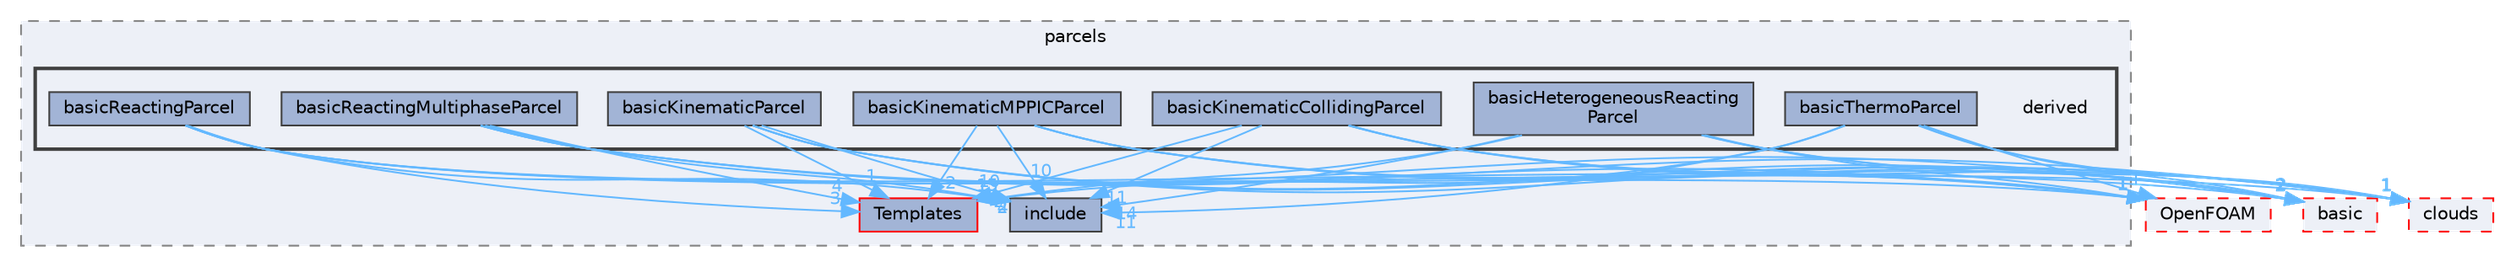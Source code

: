 digraph "src/lagrangian/intermediate/parcels/derived"
{
 // LATEX_PDF_SIZE
  bgcolor="transparent";
  edge [fontname=Helvetica,fontsize=10,labelfontname=Helvetica,labelfontsize=10];
  node [fontname=Helvetica,fontsize=10,shape=box,height=0.2,width=0.4];
  compound=true
  subgraph clusterdir_b8d19ddbdf0975644e34192d6313800e {
    graph [ bgcolor="#edf0f7", pencolor="grey50", label="parcels", fontname=Helvetica,fontsize=10 style="filled,dashed", URL="dir_b8d19ddbdf0975644e34192d6313800e.html",tooltip=""]
  dir_0e9805b96b2bf461314a136059d44950 [label="Templates", fillcolor="#a2b4d6", color="red", style="filled", URL="dir_0e9805b96b2bf461314a136059d44950.html",tooltip=""];
  dir_5ad2c1d6ebf0f238b9e7d5151a24f37c [label="include", fillcolor="#a2b4d6", color="grey25", style="filled", URL="dir_5ad2c1d6ebf0f238b9e7d5151a24f37c.html",tooltip=""];
  subgraph clusterdir_d25ce32b8f85f1a08cd016b541e3d76e {
    graph [ bgcolor="#edf0f7", pencolor="grey25", label="", fontname=Helvetica,fontsize=10 style="filled,bold", URL="dir_d25ce32b8f85f1a08cd016b541e3d76e.html",tooltip=""]
    dir_d25ce32b8f85f1a08cd016b541e3d76e [shape=plaintext, label="derived"];
  dir_305e62790a7bd297a171fb011190a979 [label="basicHeterogeneousReacting\lParcel", fillcolor="#a2b4d6", color="grey25", style="filled", URL="dir_305e62790a7bd297a171fb011190a979.html",tooltip=""];
  dir_8385f506955519e7fb605d498ea369ab [label="basicKinematicCollidingParcel", fillcolor="#a2b4d6", color="grey25", style="filled", URL="dir_8385f506955519e7fb605d498ea369ab.html",tooltip=""];
  dir_bd7333e83632f0ae52d8ae573767a17d [label="basicKinematicMPPICParcel", fillcolor="#a2b4d6", color="grey25", style="filled", URL="dir_bd7333e83632f0ae52d8ae573767a17d.html",tooltip=""];
  dir_49c3f7a7bdb96fe06ddd56861c51aa7e [label="basicKinematicParcel", fillcolor="#a2b4d6", color="grey25", style="filled", URL="dir_49c3f7a7bdb96fe06ddd56861c51aa7e.html",tooltip=""];
  dir_29fea13ed0328410e10c2008cd538033 [label="basicReactingMultiphaseParcel", fillcolor="#a2b4d6", color="grey25", style="filled", URL="dir_29fea13ed0328410e10c2008cd538033.html",tooltip=""];
  dir_087b6e12855ff7752791f87375553a21 [label="basicReactingParcel", fillcolor="#a2b4d6", color="grey25", style="filled", URL="dir_087b6e12855ff7752791f87375553a21.html",tooltip=""];
  dir_069ad4dd3a90f1e86b8379e8674150c6 [label="basicThermoParcel", fillcolor="#a2b4d6", color="grey25", style="filled", URL="dir_069ad4dd3a90f1e86b8379e8674150c6.html",tooltip=""];
  }
  }
  dir_584e0ab0901b4327f36f4285cac7f2f8 [label="basic", fillcolor="#edf0f7", color="red", style="filled,dashed", URL="dir_584e0ab0901b4327f36f4285cac7f2f8.html",tooltip=""];
  dir_bdd630a78c14e3d279a2564e7964fc69 [label="clouds", fillcolor="#edf0f7", color="red", style="filled,dashed", URL="dir_bdd630a78c14e3d279a2564e7964fc69.html",tooltip=""];
  dir_c5473ff19b20e6ec4dfe5c310b3778a8 [label="OpenFOAM", fillcolor="#edf0f7", color="red", style="filled,dashed", URL="dir_c5473ff19b20e6ec4dfe5c310b3778a8.html",tooltip=""];
  dir_305e62790a7bd297a171fb011190a979->dir_0e9805b96b2bf461314a136059d44950 [headlabel="4", labeldistance=1.5 headhref="dir_000224_003976.html" href="dir_000224_003976.html" color="steelblue1" fontcolor="steelblue1"];
  dir_305e62790a7bd297a171fb011190a979->dir_584e0ab0901b4327f36f4285cac7f2f8 [headlabel="2", labeldistance=1.5 headhref="dir_000224_000211.html" href="dir_000224_000211.html" color="steelblue1" fontcolor="steelblue1"];
  dir_305e62790a7bd297a171fb011190a979->dir_5ad2c1d6ebf0f238b9e7d5151a24f37c [headlabel="14", labeldistance=1.5 headhref="dir_000224_001801.html" href="dir_000224_001801.html" color="steelblue1" fontcolor="steelblue1"];
  dir_305e62790a7bd297a171fb011190a979->dir_bdd630a78c14e3d279a2564e7964fc69 [headlabel="1", labeldistance=1.5 headhref="dir_000224_000508.html" href="dir_000224_000508.html" color="steelblue1" fontcolor="steelblue1"];
  dir_305e62790a7bd297a171fb011190a979->dir_c5473ff19b20e6ec4dfe5c310b3778a8 [headlabel="1", labeldistance=1.5 headhref="dir_000224_002695.html" href="dir_000224_002695.html" color="steelblue1" fontcolor="steelblue1"];
  dir_8385f506955519e7fb605d498ea369ab->dir_0e9805b96b2bf461314a136059d44950 [headlabel="2", labeldistance=1.5 headhref="dir_000228_003976.html" href="dir_000228_003976.html" color="steelblue1" fontcolor="steelblue1"];
  dir_8385f506955519e7fb605d498ea369ab->dir_584e0ab0901b4327f36f4285cac7f2f8 [headlabel="2", labeldistance=1.5 headhref="dir_000228_000211.html" href="dir_000228_000211.html" color="steelblue1" fontcolor="steelblue1"];
  dir_8385f506955519e7fb605d498ea369ab->dir_5ad2c1d6ebf0f238b9e7d5151a24f37c [headlabel="11", labeldistance=1.5 headhref="dir_000228_001801.html" href="dir_000228_001801.html" color="steelblue1" fontcolor="steelblue1"];
  dir_8385f506955519e7fb605d498ea369ab->dir_bdd630a78c14e3d279a2564e7964fc69 [headlabel="1", labeldistance=1.5 headhref="dir_000228_000508.html" href="dir_000228_000508.html" color="steelblue1" fontcolor="steelblue1"];
  dir_8385f506955519e7fb605d498ea369ab->dir_c5473ff19b20e6ec4dfe5c310b3778a8 [headlabel="1", labeldistance=1.5 headhref="dir_000228_002695.html" href="dir_000228_002695.html" color="steelblue1" fontcolor="steelblue1"];
  dir_bd7333e83632f0ae52d8ae573767a17d->dir_0e9805b96b2bf461314a136059d44950 [headlabel="2", labeldistance=1.5 headhref="dir_000231_003976.html" href="dir_000231_003976.html" color="steelblue1" fontcolor="steelblue1"];
  dir_bd7333e83632f0ae52d8ae573767a17d->dir_584e0ab0901b4327f36f4285cac7f2f8 [headlabel="2", labeldistance=1.5 headhref="dir_000231_000211.html" href="dir_000231_000211.html" color="steelblue1" fontcolor="steelblue1"];
  dir_bd7333e83632f0ae52d8ae573767a17d->dir_5ad2c1d6ebf0f238b9e7d5151a24f37c [headlabel="10", labeldistance=1.5 headhref="dir_000231_001801.html" href="dir_000231_001801.html" color="steelblue1" fontcolor="steelblue1"];
  dir_bd7333e83632f0ae52d8ae573767a17d->dir_bdd630a78c14e3d279a2564e7964fc69 [headlabel="1", labeldistance=1.5 headhref="dir_000231_000508.html" href="dir_000231_000508.html" color="steelblue1" fontcolor="steelblue1"];
  dir_bd7333e83632f0ae52d8ae573767a17d->dir_c5473ff19b20e6ec4dfe5c310b3778a8 [headlabel="1", labeldistance=1.5 headhref="dir_000231_002695.html" href="dir_000231_002695.html" color="steelblue1" fontcolor="steelblue1"];
  dir_49c3f7a7bdb96fe06ddd56861c51aa7e->dir_0e9805b96b2bf461314a136059d44950 [headlabel="1", labeldistance=1.5 headhref="dir_000233_003976.html" href="dir_000233_003976.html" color="steelblue1" fontcolor="steelblue1"];
  dir_49c3f7a7bdb96fe06ddd56861c51aa7e->dir_584e0ab0901b4327f36f4285cac7f2f8 [headlabel="2", labeldistance=1.5 headhref="dir_000233_000211.html" href="dir_000233_000211.html" color="steelblue1" fontcolor="steelblue1"];
  dir_49c3f7a7bdb96fe06ddd56861c51aa7e->dir_5ad2c1d6ebf0f238b9e7d5151a24f37c [headlabel="10", labeldistance=1.5 headhref="dir_000233_001801.html" href="dir_000233_001801.html" color="steelblue1" fontcolor="steelblue1"];
  dir_49c3f7a7bdb96fe06ddd56861c51aa7e->dir_bdd630a78c14e3d279a2564e7964fc69 [headlabel="1", labeldistance=1.5 headhref="dir_000233_000508.html" href="dir_000233_000508.html" color="steelblue1" fontcolor="steelblue1"];
  dir_49c3f7a7bdb96fe06ddd56861c51aa7e->dir_c5473ff19b20e6ec4dfe5c310b3778a8 [headlabel="1", labeldistance=1.5 headhref="dir_000233_002695.html" href="dir_000233_002695.html" color="steelblue1" fontcolor="steelblue1"];
  dir_29fea13ed0328410e10c2008cd538033->dir_0e9805b96b2bf461314a136059d44950 [headlabel="4", labeldistance=1.5 headhref="dir_000239_003976.html" href="dir_000239_003976.html" color="steelblue1" fontcolor="steelblue1"];
  dir_29fea13ed0328410e10c2008cd538033->dir_584e0ab0901b4327f36f4285cac7f2f8 [headlabel="2", labeldistance=1.5 headhref="dir_000239_000211.html" href="dir_000239_000211.html" color="steelblue1" fontcolor="steelblue1"];
  dir_29fea13ed0328410e10c2008cd538033->dir_5ad2c1d6ebf0f238b9e7d5151a24f37c [headlabel="15", labeldistance=1.5 headhref="dir_000239_001801.html" href="dir_000239_001801.html" color="steelblue1" fontcolor="steelblue1"];
  dir_29fea13ed0328410e10c2008cd538033->dir_bdd630a78c14e3d279a2564e7964fc69 [headlabel="1", labeldistance=1.5 headhref="dir_000239_000508.html" href="dir_000239_000508.html" color="steelblue1" fontcolor="steelblue1"];
  dir_29fea13ed0328410e10c2008cd538033->dir_c5473ff19b20e6ec4dfe5c310b3778a8 [headlabel="1", labeldistance=1.5 headhref="dir_000239_002695.html" href="dir_000239_002695.html" color="steelblue1" fontcolor="steelblue1"];
  dir_087b6e12855ff7752791f87375553a21->dir_0e9805b96b2bf461314a136059d44950 [headlabel="3", labeldistance=1.5 headhref="dir_000241_003976.html" href="dir_000241_003976.html" color="steelblue1" fontcolor="steelblue1"];
  dir_087b6e12855ff7752791f87375553a21->dir_584e0ab0901b4327f36f4285cac7f2f8 [headlabel="2", labeldistance=1.5 headhref="dir_000241_000211.html" href="dir_000241_000211.html" color="steelblue1" fontcolor="steelblue1"];
  dir_087b6e12855ff7752791f87375553a21->dir_5ad2c1d6ebf0f238b9e7d5151a24f37c [headlabel="13", labeldistance=1.5 headhref="dir_000241_001801.html" href="dir_000241_001801.html" color="steelblue1" fontcolor="steelblue1"];
  dir_087b6e12855ff7752791f87375553a21->dir_bdd630a78c14e3d279a2564e7964fc69 [headlabel="1", labeldistance=1.5 headhref="dir_000241_000508.html" href="dir_000241_000508.html" color="steelblue1" fontcolor="steelblue1"];
  dir_087b6e12855ff7752791f87375553a21->dir_c5473ff19b20e6ec4dfe5c310b3778a8 [headlabel="1", labeldistance=1.5 headhref="dir_000241_002695.html" href="dir_000241_002695.html" color="steelblue1" fontcolor="steelblue1"];
  dir_069ad4dd3a90f1e86b8379e8674150c6->dir_0e9805b96b2bf461314a136059d44950 [headlabel="2", labeldistance=1.5 headhref="dir_000252_003976.html" href="dir_000252_003976.html" color="steelblue1" fontcolor="steelblue1"];
  dir_069ad4dd3a90f1e86b8379e8674150c6->dir_584e0ab0901b4327f36f4285cac7f2f8 [headlabel="2", labeldistance=1.5 headhref="dir_000252_000211.html" href="dir_000252_000211.html" color="steelblue1" fontcolor="steelblue1"];
  dir_069ad4dd3a90f1e86b8379e8674150c6->dir_5ad2c1d6ebf0f238b9e7d5151a24f37c [headlabel="11", labeldistance=1.5 headhref="dir_000252_001801.html" href="dir_000252_001801.html" color="steelblue1" fontcolor="steelblue1"];
  dir_069ad4dd3a90f1e86b8379e8674150c6->dir_bdd630a78c14e3d279a2564e7964fc69 [headlabel="1", labeldistance=1.5 headhref="dir_000252_000508.html" href="dir_000252_000508.html" color="steelblue1" fontcolor="steelblue1"];
  dir_069ad4dd3a90f1e86b8379e8674150c6->dir_c5473ff19b20e6ec4dfe5c310b3778a8 [headlabel="1", labeldistance=1.5 headhref="dir_000252_002695.html" href="dir_000252_002695.html" color="steelblue1" fontcolor="steelblue1"];
}

